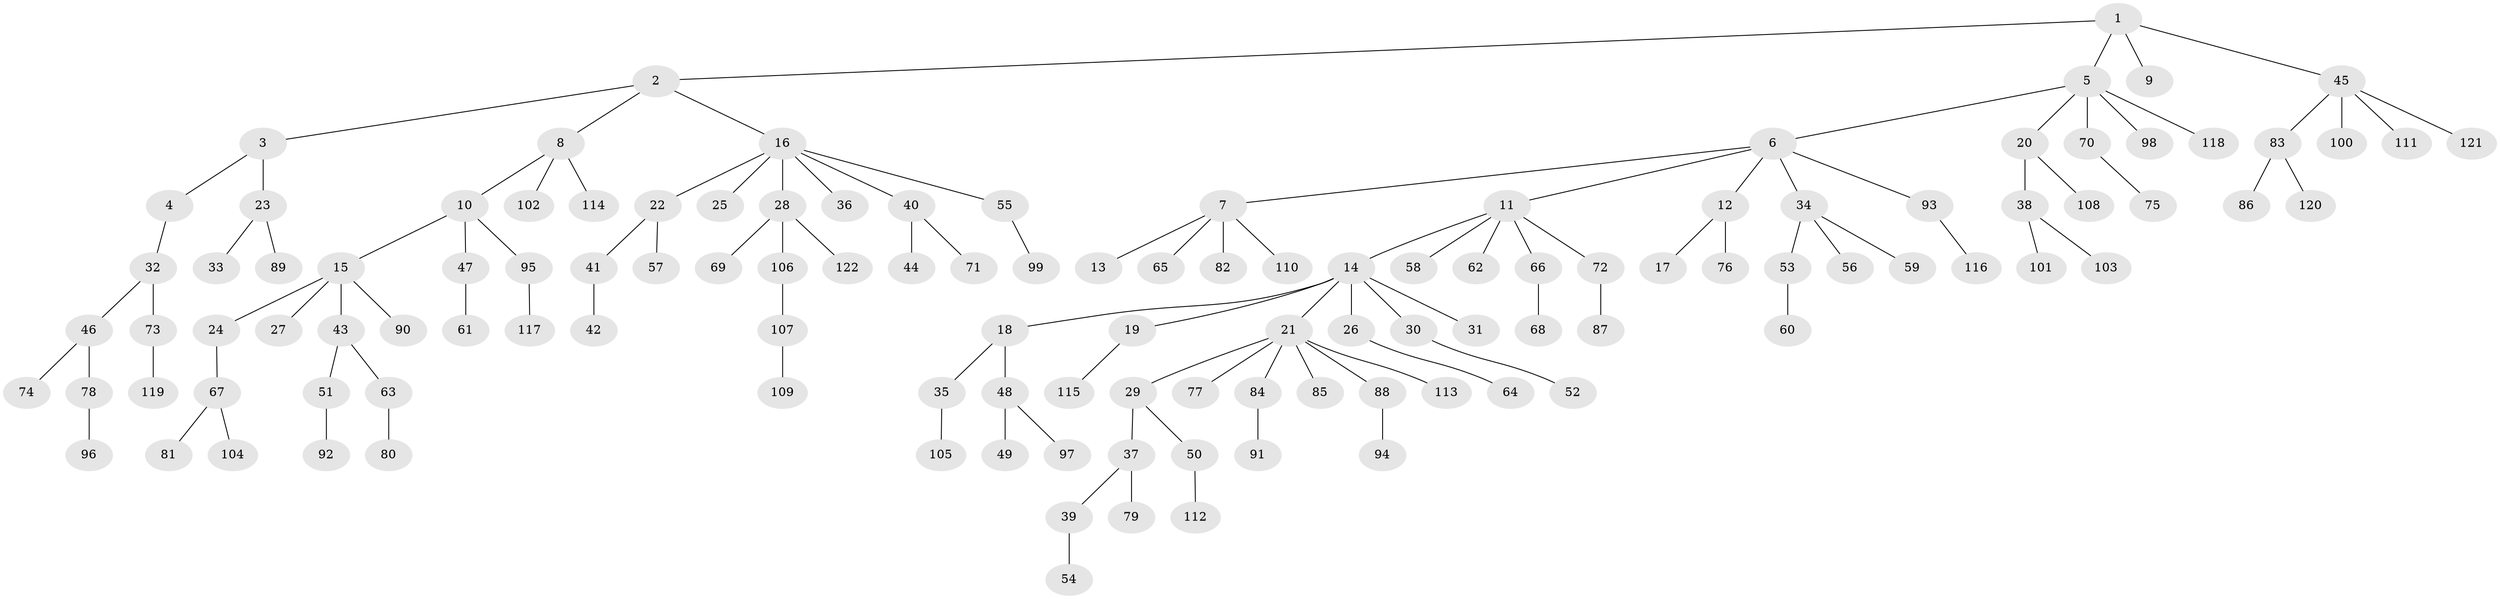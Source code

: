 // Generated by graph-tools (version 1.1) at 2025/26/03/09/25 03:26:32]
// undirected, 122 vertices, 121 edges
graph export_dot {
graph [start="1"]
  node [color=gray90,style=filled];
  1;
  2;
  3;
  4;
  5;
  6;
  7;
  8;
  9;
  10;
  11;
  12;
  13;
  14;
  15;
  16;
  17;
  18;
  19;
  20;
  21;
  22;
  23;
  24;
  25;
  26;
  27;
  28;
  29;
  30;
  31;
  32;
  33;
  34;
  35;
  36;
  37;
  38;
  39;
  40;
  41;
  42;
  43;
  44;
  45;
  46;
  47;
  48;
  49;
  50;
  51;
  52;
  53;
  54;
  55;
  56;
  57;
  58;
  59;
  60;
  61;
  62;
  63;
  64;
  65;
  66;
  67;
  68;
  69;
  70;
  71;
  72;
  73;
  74;
  75;
  76;
  77;
  78;
  79;
  80;
  81;
  82;
  83;
  84;
  85;
  86;
  87;
  88;
  89;
  90;
  91;
  92;
  93;
  94;
  95;
  96;
  97;
  98;
  99;
  100;
  101;
  102;
  103;
  104;
  105;
  106;
  107;
  108;
  109;
  110;
  111;
  112;
  113;
  114;
  115;
  116;
  117;
  118;
  119;
  120;
  121;
  122;
  1 -- 2;
  1 -- 5;
  1 -- 9;
  1 -- 45;
  2 -- 3;
  2 -- 8;
  2 -- 16;
  3 -- 4;
  3 -- 23;
  4 -- 32;
  5 -- 6;
  5 -- 20;
  5 -- 70;
  5 -- 98;
  5 -- 118;
  6 -- 7;
  6 -- 11;
  6 -- 12;
  6 -- 34;
  6 -- 93;
  7 -- 13;
  7 -- 65;
  7 -- 82;
  7 -- 110;
  8 -- 10;
  8 -- 102;
  8 -- 114;
  10 -- 15;
  10 -- 47;
  10 -- 95;
  11 -- 14;
  11 -- 58;
  11 -- 62;
  11 -- 66;
  11 -- 72;
  12 -- 17;
  12 -- 76;
  14 -- 18;
  14 -- 19;
  14 -- 21;
  14 -- 26;
  14 -- 30;
  14 -- 31;
  15 -- 24;
  15 -- 27;
  15 -- 43;
  15 -- 90;
  16 -- 22;
  16 -- 25;
  16 -- 28;
  16 -- 36;
  16 -- 40;
  16 -- 55;
  18 -- 35;
  18 -- 48;
  19 -- 115;
  20 -- 38;
  20 -- 108;
  21 -- 29;
  21 -- 77;
  21 -- 84;
  21 -- 85;
  21 -- 88;
  21 -- 113;
  22 -- 41;
  22 -- 57;
  23 -- 33;
  23 -- 89;
  24 -- 67;
  26 -- 64;
  28 -- 69;
  28 -- 106;
  28 -- 122;
  29 -- 37;
  29 -- 50;
  30 -- 52;
  32 -- 46;
  32 -- 73;
  34 -- 53;
  34 -- 56;
  34 -- 59;
  35 -- 105;
  37 -- 39;
  37 -- 79;
  38 -- 101;
  38 -- 103;
  39 -- 54;
  40 -- 44;
  40 -- 71;
  41 -- 42;
  43 -- 51;
  43 -- 63;
  45 -- 83;
  45 -- 100;
  45 -- 111;
  45 -- 121;
  46 -- 74;
  46 -- 78;
  47 -- 61;
  48 -- 49;
  48 -- 97;
  50 -- 112;
  51 -- 92;
  53 -- 60;
  55 -- 99;
  63 -- 80;
  66 -- 68;
  67 -- 81;
  67 -- 104;
  70 -- 75;
  72 -- 87;
  73 -- 119;
  78 -- 96;
  83 -- 86;
  83 -- 120;
  84 -- 91;
  88 -- 94;
  93 -- 116;
  95 -- 117;
  106 -- 107;
  107 -- 109;
}
